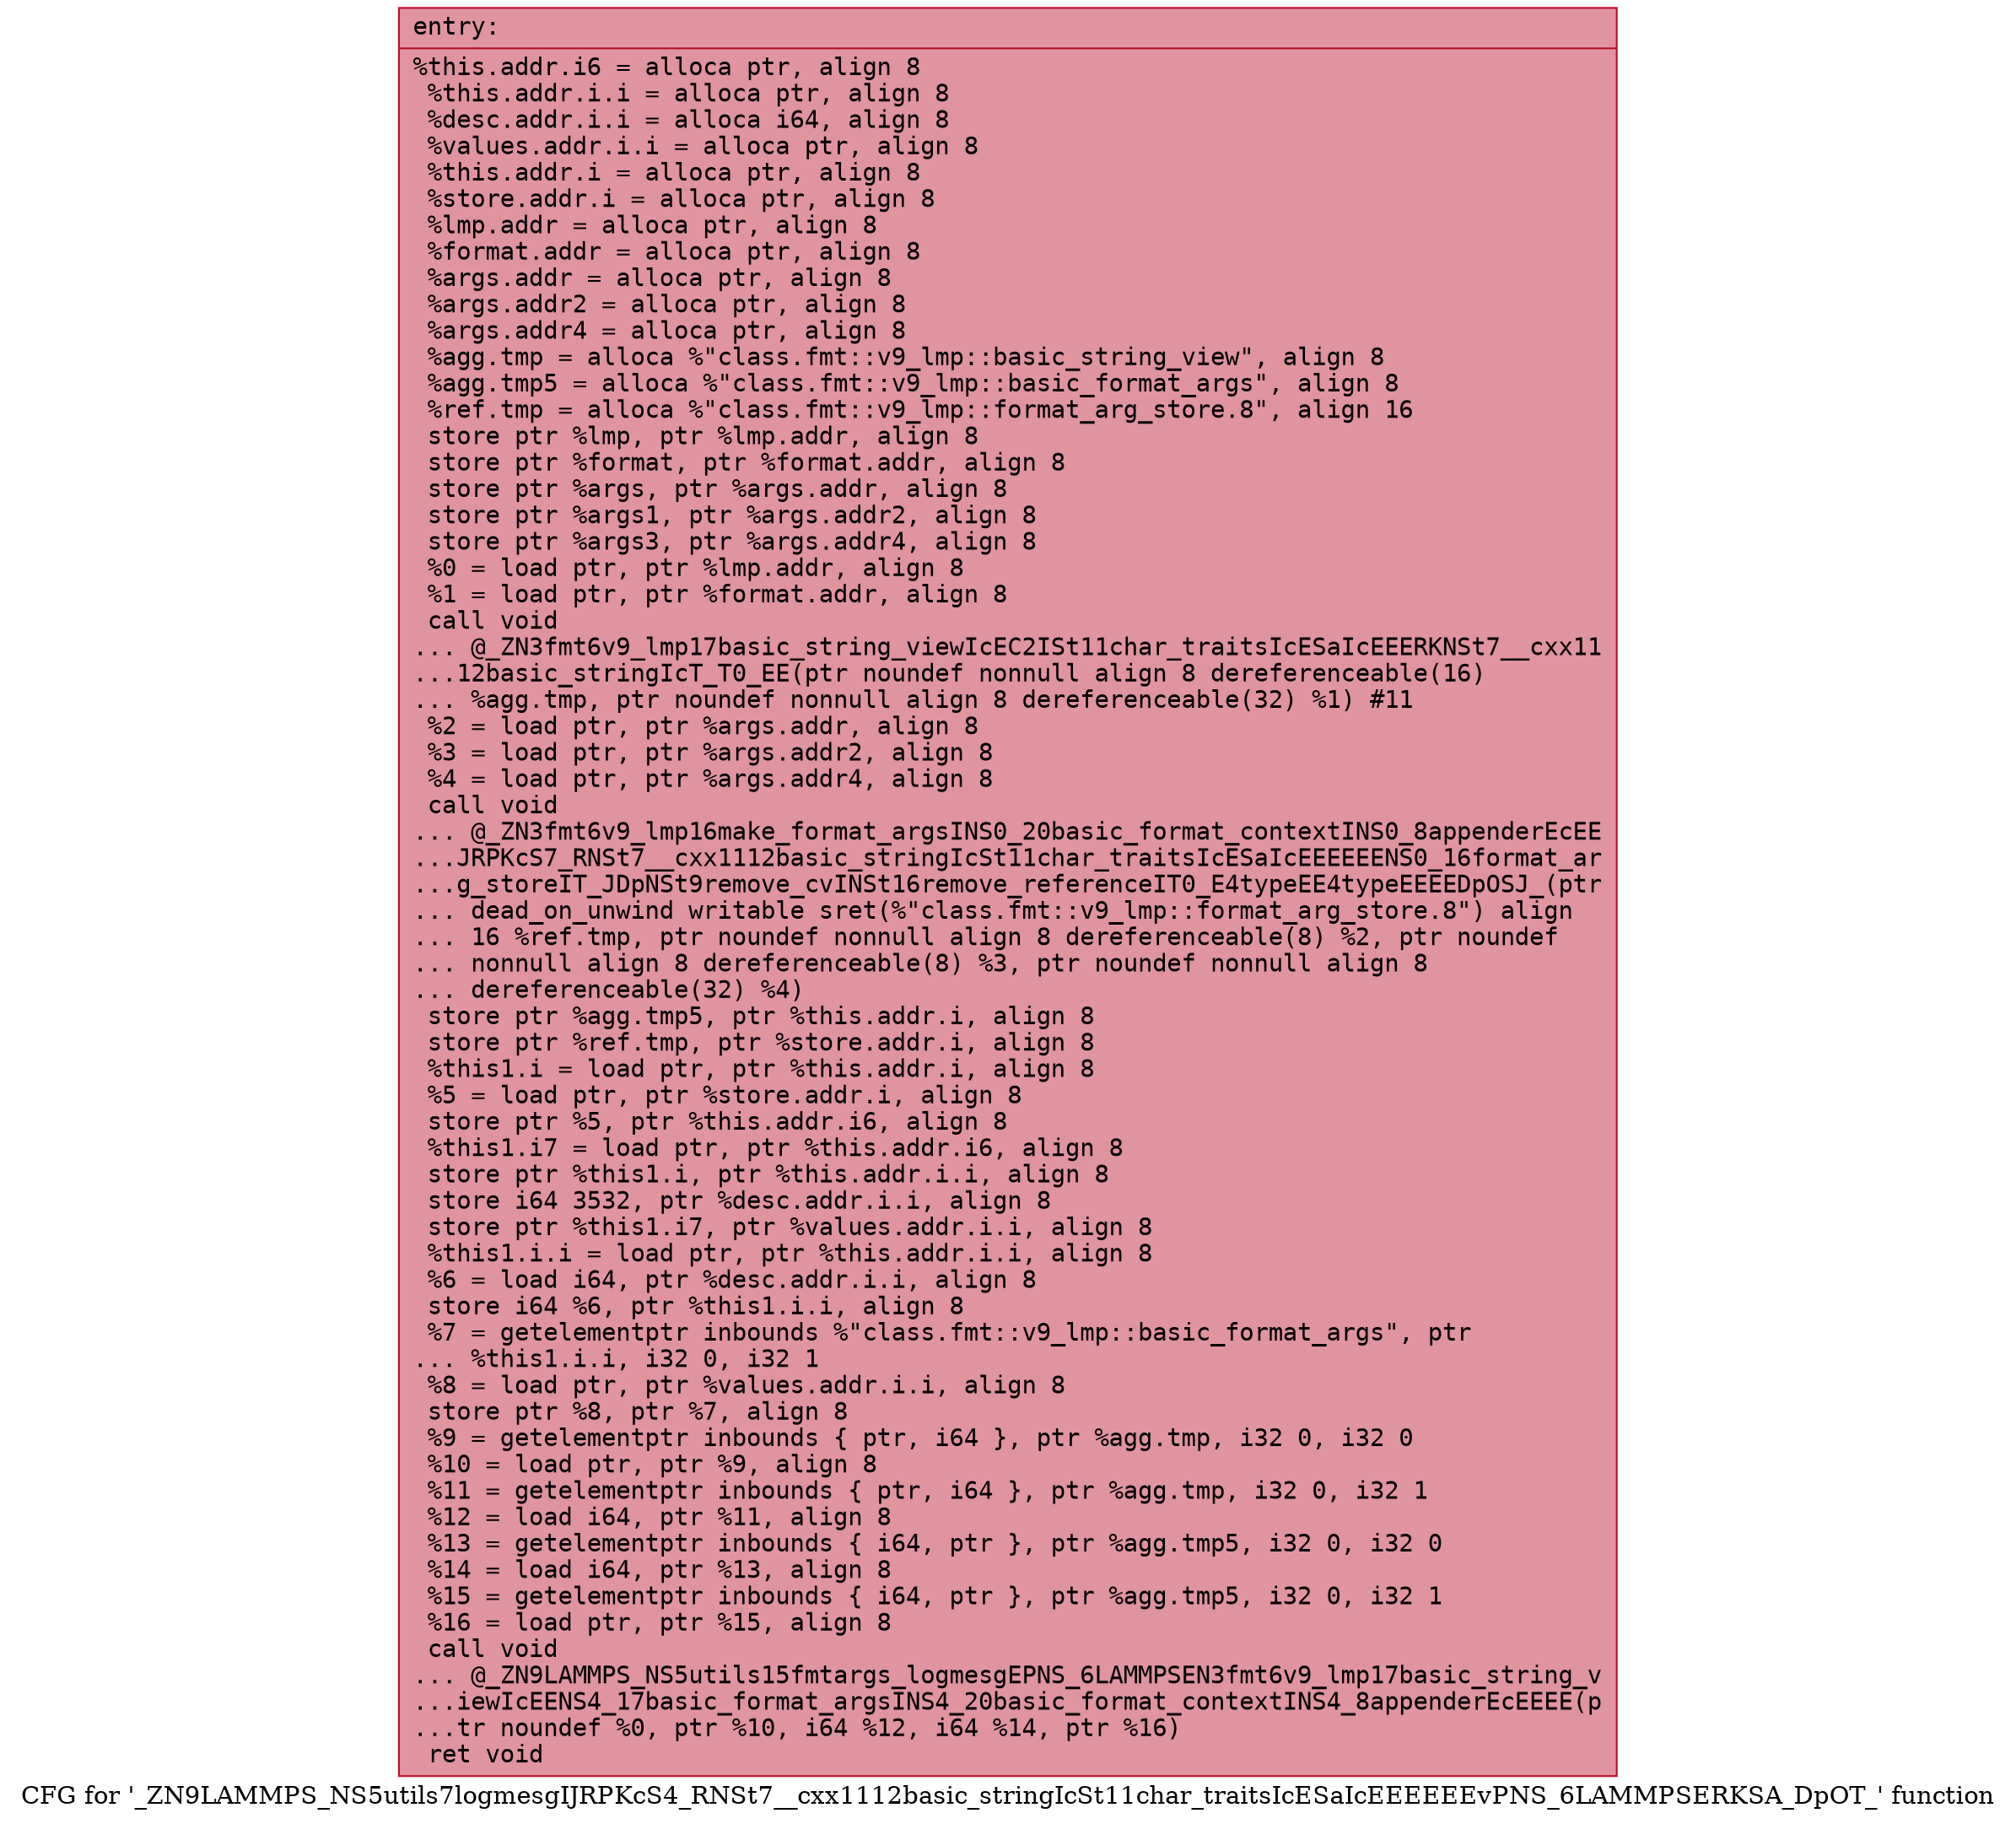 digraph "CFG for '_ZN9LAMMPS_NS5utils7logmesgIJRPKcS4_RNSt7__cxx1112basic_stringIcSt11char_traitsIcESaIcEEEEEEvPNS_6LAMMPSERKSA_DpOT_' function" {
	label="CFG for '_ZN9LAMMPS_NS5utils7logmesgIJRPKcS4_RNSt7__cxx1112basic_stringIcSt11char_traitsIcESaIcEEEEEEvPNS_6LAMMPSERKSA_DpOT_' function";

	Node0x562e535ae7f0 [shape=record,color="#b70d28ff", style=filled, fillcolor="#b70d2870" fontname="Courier",label="{entry:\l|  %this.addr.i6 = alloca ptr, align 8\l  %this.addr.i.i = alloca ptr, align 8\l  %desc.addr.i.i = alloca i64, align 8\l  %values.addr.i.i = alloca ptr, align 8\l  %this.addr.i = alloca ptr, align 8\l  %store.addr.i = alloca ptr, align 8\l  %lmp.addr = alloca ptr, align 8\l  %format.addr = alloca ptr, align 8\l  %args.addr = alloca ptr, align 8\l  %args.addr2 = alloca ptr, align 8\l  %args.addr4 = alloca ptr, align 8\l  %agg.tmp = alloca %\"class.fmt::v9_lmp::basic_string_view\", align 8\l  %agg.tmp5 = alloca %\"class.fmt::v9_lmp::basic_format_args\", align 8\l  %ref.tmp = alloca %\"class.fmt::v9_lmp::format_arg_store.8\", align 16\l  store ptr %lmp, ptr %lmp.addr, align 8\l  store ptr %format, ptr %format.addr, align 8\l  store ptr %args, ptr %args.addr, align 8\l  store ptr %args1, ptr %args.addr2, align 8\l  store ptr %args3, ptr %args.addr4, align 8\l  %0 = load ptr, ptr %lmp.addr, align 8\l  %1 = load ptr, ptr %format.addr, align 8\l  call void\l... @_ZN3fmt6v9_lmp17basic_string_viewIcEC2ISt11char_traitsIcESaIcEEERKNSt7__cxx11\l...12basic_stringIcT_T0_EE(ptr noundef nonnull align 8 dereferenceable(16)\l... %agg.tmp, ptr noundef nonnull align 8 dereferenceable(32) %1) #11\l  %2 = load ptr, ptr %args.addr, align 8\l  %3 = load ptr, ptr %args.addr2, align 8\l  %4 = load ptr, ptr %args.addr4, align 8\l  call void\l... @_ZN3fmt6v9_lmp16make_format_argsINS0_20basic_format_contextINS0_8appenderEcEE\l...JRPKcS7_RNSt7__cxx1112basic_stringIcSt11char_traitsIcESaIcEEEEEENS0_16format_ar\l...g_storeIT_JDpNSt9remove_cvINSt16remove_referenceIT0_E4typeEE4typeEEEEDpOSJ_(ptr\l... dead_on_unwind writable sret(%\"class.fmt::v9_lmp::format_arg_store.8\") align\l... 16 %ref.tmp, ptr noundef nonnull align 8 dereferenceable(8) %2, ptr noundef\l... nonnull align 8 dereferenceable(8) %3, ptr noundef nonnull align 8\l... dereferenceable(32) %4)\l  store ptr %agg.tmp5, ptr %this.addr.i, align 8\l  store ptr %ref.tmp, ptr %store.addr.i, align 8\l  %this1.i = load ptr, ptr %this.addr.i, align 8\l  %5 = load ptr, ptr %store.addr.i, align 8\l  store ptr %5, ptr %this.addr.i6, align 8\l  %this1.i7 = load ptr, ptr %this.addr.i6, align 8\l  store ptr %this1.i, ptr %this.addr.i.i, align 8\l  store i64 3532, ptr %desc.addr.i.i, align 8\l  store ptr %this1.i7, ptr %values.addr.i.i, align 8\l  %this1.i.i = load ptr, ptr %this.addr.i.i, align 8\l  %6 = load i64, ptr %desc.addr.i.i, align 8\l  store i64 %6, ptr %this1.i.i, align 8\l  %7 = getelementptr inbounds %\"class.fmt::v9_lmp::basic_format_args\", ptr\l... %this1.i.i, i32 0, i32 1\l  %8 = load ptr, ptr %values.addr.i.i, align 8\l  store ptr %8, ptr %7, align 8\l  %9 = getelementptr inbounds \{ ptr, i64 \}, ptr %agg.tmp, i32 0, i32 0\l  %10 = load ptr, ptr %9, align 8\l  %11 = getelementptr inbounds \{ ptr, i64 \}, ptr %agg.tmp, i32 0, i32 1\l  %12 = load i64, ptr %11, align 8\l  %13 = getelementptr inbounds \{ i64, ptr \}, ptr %agg.tmp5, i32 0, i32 0\l  %14 = load i64, ptr %13, align 8\l  %15 = getelementptr inbounds \{ i64, ptr \}, ptr %agg.tmp5, i32 0, i32 1\l  %16 = load ptr, ptr %15, align 8\l  call void\l... @_ZN9LAMMPS_NS5utils15fmtargs_logmesgEPNS_6LAMMPSEN3fmt6v9_lmp17basic_string_v\l...iewIcEENS4_17basic_format_argsINS4_20basic_format_contextINS4_8appenderEcEEEE(p\l...tr noundef %0, ptr %10, i64 %12, i64 %14, ptr %16)\l  ret void\l}"];
}
